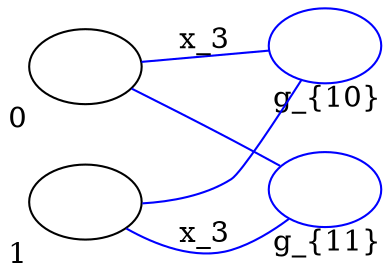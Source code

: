     graph G {
        rankdir="LR";
        node[style="pole", label=""];
        0[xlabel="0"];
        1[xlabel="1"];
        node[style="inner", color=blue];
        2[xlabel="g_{10}"];
        3[xlabel="g_{11}"];
        0 -- 2 [color=blue, label="x_3"];
        0 -- 3 [color=blue, texlbl="$\overline{x}_3$", label=" "];
        1 -- 2 [color=blue, texlbl="$\overline{x}_3$", label=" "];
        1 -- 3 [color=blue, label="x_3"];
    }
    
